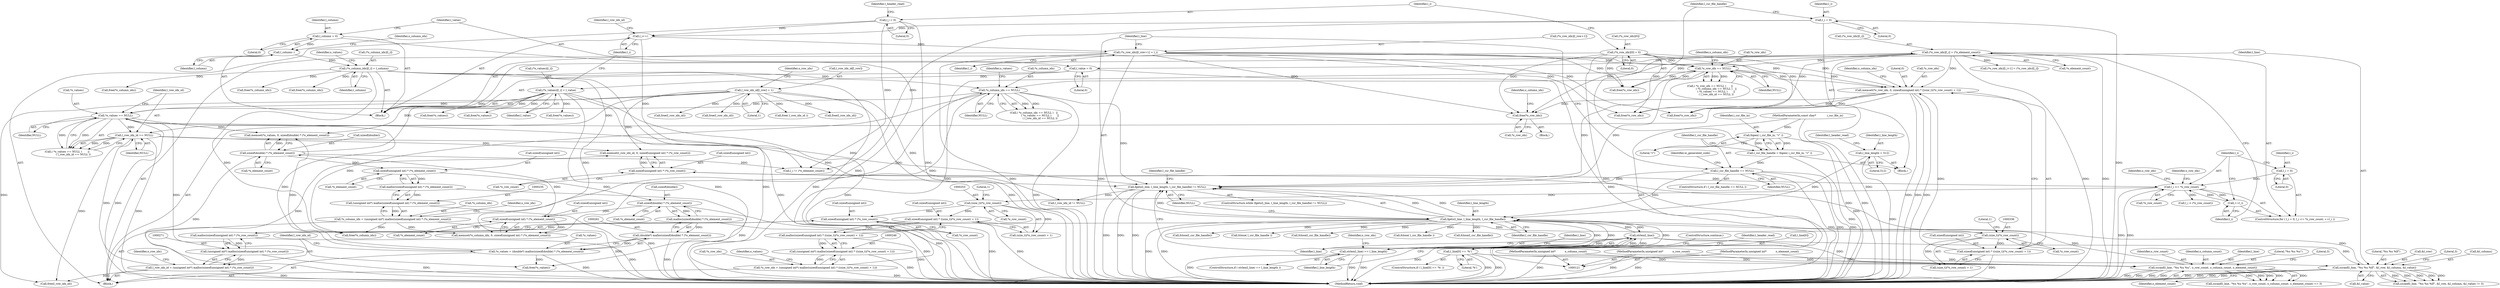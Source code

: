 digraph "0_libxsmm_151481489192e6d1997f8bde52c5c425ea41741d_2@pointer" {
"1000430" [label="(Call,free(*o_row_idx))"];
"1000376" [label="(Call,(*o_row_idx)[l_i] = (*o_element_count))"];
"1000353" [label="(Call,sizeof(double) * (*o_element_count))"];
"1000344" [label="(Call,sizeof(unsigned int) * (*o_element_count))"];
"1000263" [label="(Call,sizeof(double) * (*o_element_count))"];
"1000237" [label="(Call,sizeof(unsigned int) * (*o_element_count))"];
"1000383" [label="(Call,(*o_row_idx)[0] = 0)"];
"1000482" [label="(Call,(*o_row_idx)[l_row+1] = l_i)"];
"1000475" [label="(Call,l_i++)"];
"1000389" [label="(Call,l_i = 0)"];
"1000146" [label="(Call,l_i = 0)"];
"1000327" [label="(Call,memset(*o_row_idx, 0, sizeof(unsigned int) * ((size_t)(*o_row_count) + 1)))"];
"1000280" [label="(Call,*o_row_idx == NULL)"];
"1000242" [label="(Call,*o_row_idx = (unsigned int*) malloc(sizeof(unsigned int) * ((size_t)(*o_row_count) + 1)))"];
"1000245" [label="(Call,(unsigned int*) malloc(sizeof(unsigned int) * ((size_t)(*o_row_count) + 1)))"];
"1000247" [label="(Call,malloc(sizeof(unsigned int) * ((size_t)(*o_row_count) + 1)))"];
"1000248" [label="(Call,sizeof(unsigned int) * ((size_t)(*o_row_count) + 1))"];
"1000252" [label="(Call,(size_t)(*o_row_count))"];
"1000370" [label="(Call,l_i <= *o_row_count)"];
"1000374" [label="(Call,++l_i)"];
"1000367" [label="(Call,l_i = 0)"];
"1000361" [label="(Call,sizeof(unsigned int) * (*o_row_count))"];
"1000335" [label="(Call,(size_t)(*o_row_count))"];
"1000273" [label="(Call,sizeof(unsigned int) * (*o_row_count))"];
"1000164" [label="(Call,fgets(l_line, l_line_length, l_csr_file_handle) != NULL)"];
"1000165" [label="(Call,fgets(l_line, l_line_length, l_csr_file_handle))"];
"1000419" [label="(Call,sscanf(l_line, \"%u %u %lf\", &l_row, &l_column, &l_value))"];
"1000207" [label="(Call,l_line[0] == '%')"];
"1000173" [label="(Call,strlen(l_line))"];
"1000223" [label="(Call,sscanf(l_line, \"%u %u %u\", o_row_count, o_column_count, o_element_count))"];
"1000127" [label="(MethodParameterIn,unsigned int*           o_row_count)"];
"1000128" [label="(MethodParameterIn,unsigned int*           o_column_count)"];
"1000129" [label="(MethodParameterIn,unsigned int*           o_element_count)"];
"1000133" [label="(Call,l_line_length = 512)"];
"1000172" [label="(Call,strlen(l_line) == l_line_length)"];
"1000155" [label="(Call,l_csr_file_handle == NULL)"];
"1000149" [label="(Call,l_csr_file_handle = fopen( i_csr_file_in, \"r\" ))"];
"1000151" [label="(Call,fopen( i_csr_file_in, \"r\" ))"];
"1000123" [label="(MethodParameterIn,const char*             i_csr_file_in)"];
"1000285" [label="(Call,*o_column_idx == NULL)"];
"1000463" [label="(Call,(*o_column_idx)[l_i] = l_column)"];
"1000461" [label="(Call,l_column--)"];
"1000410" [label="(Call,l_column = 0)"];
"1000231" [label="(Call,*o_column_idx = (unsigned int*) malloc(sizeof(unsigned int) * (*o_element_count)))"];
"1000234" [label="(Call,(unsigned int*) malloc(sizeof(unsigned int) * (*o_element_count)))"];
"1000236" [label="(Call,malloc(sizeof(unsigned int) * (*o_element_count)))"];
"1000290" [label="(Call,*o_values == NULL)"];
"1000257" [label="(Call,*o_values = (double*) malloc(sizeof(double) * (*o_element_count)))"];
"1000260" [label="(Call,(double*) malloc(sizeof(double) * (*o_element_count)))"];
"1000262" [label="(Call,malloc(sizeof(double) * (*o_element_count)))"];
"1000469" [label="(Call,(*o_values)[l_i] = l_value)"];
"1000414" [label="(Call,l_value = 0)"];
"1000294" [label="(Call,l_row_idx_id == NULL)"];
"1000268" [label="(Call,l_row_idx_id = (unsigned int*) malloc(sizeof(unsigned int) * (*o_row_count)))"];
"1000270" [label="(Call,(unsigned int*) malloc(sizeof(unsigned int) * (*o_row_count)))"];
"1000272" [label="(Call,malloc(sizeof(unsigned int) * (*o_row_count)))"];
"1000477" [label="(Call,l_row_idx_id[l_row] = 1)"];
"1000331" [label="(Call,sizeof(unsigned int) * ((size_t)(*o_row_count) + 1))"];
"1000561" [label="(MethodReturn,void)"];
"1000249" [label="(Call,sizeof(unsigned int))"];
"1000482" [label="(Call,(*o_row_idx)[l_row+1] = l_i)"];
"1000274" [label="(Call,sizeof(unsigned int))"];
"1000453" [label="(Call,fclose(l_csr_file_handle))"];
"1000391" [label="(Literal,0)"];
"1000477" [label="(Call,l_row_idx_id[l_row] = 1)"];
"1000243" [label="(Call,*o_row_idx)"];
"1000464" [label="(Call,(*o_column_idx)[l_i])"];
"1000340" [label="(Call,memset(*o_column_idx, 0, sizeof(unsigned int) * (*o_element_count)))"];
"1000469" [label="(Call,(*o_values)[l_i] = l_value)"];
"1000288" [label="(Identifier,NULL)"];
"1000298" [label="(Call,free(*o_row_idx))"];
"1000375" [label="(Identifier,l_i)"];
"1000371" [label="(Identifier,l_i)"];
"1000286" [label="(Call,*o_column_idx)"];
"1000180" [label="(Call,free(*o_column_idx))"];
"1000295" [label="(Identifier,l_row_idx_id)"];
"1000475" [label="(Call,l_i++)"];
"1000127" [label="(MethodParameterIn,unsigned int*           o_row_count)"];
"1000526" [label="(Call,l_row_idx_id != NULL)"];
"1000293" [label="(Identifier,NULL)"];
"1000207" [label="(Call,l_line[0] == '%')"];
"1000362" [label="(Call,sizeof(unsigned int))"];
"1000230" [label="(Block,)"];
"1000304" [label="(Call,free(*o_values))"];
"1000376" [label="(Call,(*o_row_idx)[l_i] = (*o_element_count))"];
"1000254" [label="(Call,*o_row_count)"];
"1000490" [label="(Call,fclose( l_csr_file_handle ))"];
"1000345" [label="(Call,sizeof(unsigned int))"];
"1000383" [label="(Call,(*o_row_idx)[0] = 0)"];
"1000485" [label="(Identifier,o_row_idx)"];
"1000128" [label="(MethodParameterIn,unsigned int*           o_column_count)"];
"1000377" [label="(Call,(*o_row_idx)[l_i])"];
"1000470" [label="(Call,(*o_values)[l_i])"];
"1000175" [label="(Identifier,l_line_length)"];
"1000218" [label="(Identifier,l_header_read)"];
"1000415" [label="(Identifier,l_value)"];
"1000134" [label="(Identifier,l_line_length)"];
"1000330" [label="(Literal,0)"];
"1000491" [label="(Identifier,l_csr_file_handle)"];
"1000139" [label="(Identifier,l_header_read)"];
"1000154" [label="(ControlStructure,if ( l_csr_file_handle == NULL ))"];
"1000436" [label="(Call,free(*o_values))"];
"1000153" [label="(Literal,\"r\")"];
"1000290" [label="(Call,*o_values == NULL)"];
"1000285" [label="(Call,*o_column_idx == NULL)"];
"1000361" [label="(Call,sizeof(unsigned int) * (*o_row_count))"];
"1000433" [label="(Call,free(*o_column_idx))"];
"1000226" [label="(Identifier,o_row_count)"];
"1000307" [label="(Call,free(l_row_idx_id))"];
"1000206" [label="(ControlStructure,if ( l_line[0] == '%' ))"];
"1000479" [label="(Identifier,l_row_idx_id)"];
"1000418" [label="(Call,sscanf(l_line, \"%u %u %lf\", &l_row, &l_column, &l_value) != 3)"];
"1000466" [label="(Identifier,o_column_idx)"];
"1000504" [label="(Call,free(*o_values))"];
"1000179" [label="(Identifier,o_row_idx)"];
"1000461" [label="(Call,l_column--)"];
"1000421" [label="(Literal,\"%u %u %lf\")"];
"1000232" [label="(Call,*o_column_idx)"];
"1000435" [label="(Identifier,o_column_idx)"];
"1000478" [label="(Call,l_row_idx_id[l_row])"];
"1000498" [label="(Call,free(*o_row_idx))"];
"1000356" [label="(Call,*o_element_count)"];
"1000266" [label="(Call,*o_element_count)"];
"1000354" [label="(Call,sizeof(double))"];
"1000174" [label="(Identifier,l_line)"];
"1000236" [label="(Call,malloc(sizeof(unsigned int) * (*o_element_count)))"];
"1000256" [label="(Literal,1)"];
"1000422" [label="(Call,&l_row)"];
"1000173" [label="(Call,strlen(l_line))"];
"1000428" [label="(Literal,3)"];
"1000147" [label="(Identifier,l_i)"];
"1000483" [label="(Call,(*o_row_idx)[l_row+1])"];
"1000150" [label="(Identifier,l_csr_file_handle)"];
"1000389" [label="(Call,l_i = 0)"];
"1000370" [label="(Call,l_i <= *o_row_count)"];
"1000227" [label="(Identifier,o_column_count)"];
"1000200" [label="(Call,fclose(l_csr_file_handle))"];
"1000349" [label="(Call,memset(*o_values, 0, sizeof(double) * (*o_element_count)))"];
"1000366" [label="(ControlStructure,for ( l_i = 0; l_i <= *o_row_count; ++l_i ))"];
"1000493" [label="(Call,l_i != (*o_element_count))"];
"1000165" [label="(Call,fgets(l_line, l_line_length, l_csr_file_handle))"];
"1000238" [label="(Call,sizeof(unsigned int))"];
"1000224" [label="(Identifier,l_line)"];
"1000172" [label="(Call,strlen(l_line) == l_line_length)"];
"1000259" [label="(Identifier,o_values)"];
"1000222" [label="(Call,sscanf(l_line, \"%u %u %u\", o_row_count, o_column_count, o_element_count) == 3)"];
"1000353" [label="(Call,sizeof(double) * (*o_element_count))"];
"1000344" [label="(Call,sizeof(unsigned int) * (*o_element_count))"];
"1000231" [label="(Call,*o_column_idx = (unsigned int*) malloc(sizeof(unsigned int) * (*o_element_count)))"];
"1000481" [label="(Literal,1)"];
"1000280" [label="(Call,*o_row_idx == NULL)"];
"1000234" [label="(Call,(unsigned int*) malloc(sizeof(unsigned int) * (*o_element_count)))"];
"1000209" [label="(Identifier,l_line)"];
"1000393" [label="(Identifier,l_header_read)"];
"1000169" [label="(Identifier,NULL)"];
"1000164" [label="(Call,fgets(l_line, l_line_length, l_csr_file_handle) != NULL)"];
"1000160" [label="(Identifier,io_generated_code)"];
"1000430" [label="(Call,free(*o_row_idx))"];
"1000386" [label="(Identifier,o_row_idx)"];
"1000474" [label="(Identifier,l_value)"];
"1000292" [label="(Identifier,o_values)"];
"1000559" [label="(Call,free( l_row_idx_id ))"];
"1000268" [label="(Call,l_row_idx_id = (unsigned int*) malloc(sizeof(unsigned int) * (*o_row_count)))"];
"1000130" [label="(Block,)"];
"1000463" [label="(Call,(*o_column_idx)[l_i] = l_column)"];
"1000439" [label="(Call,free(l_row_idx_id))"];
"1000507" [label="(Call,free(l_row_idx_id))"];
"1000279" [label="(Call,( *o_row_idx == NULL )      ||\n               ( *o_column_idx == NULL )   ||\n               ( *o_values == NULL )       ||\n               ( l_row_idx_id == NULL ))"];
"1000368" [label="(Identifier,l_i)"];
"1000244" [label="(Identifier,o_row_idx)"];
"1000151" [label="(Call,fopen( i_csr_file_in, \"r\" ))"];
"1000332" [label="(Call,sizeof(unsigned int))"];
"1000237" [label="(Call,sizeof(unsigned int) * (*o_element_count))"];
"1000264" [label="(Call,sizeof(double))"];
"1000166" [label="(Identifier,l_line)"];
"1000270" [label="(Call,(unsigned int*) malloc(sizeof(unsigned int) * (*o_row_count)))"];
"1000426" [label="(Call,&l_value)"];
"1000240" [label="(Call,*o_element_count)"];
"1000133" [label="(Call,l_line_length = 512)"];
"1000431" [label="(Call,*o_row_idx)"];
"1000328" [label="(Call,*o_row_idx)"];
"1000379" [label="(Identifier,o_row_idx)"];
"1000276" [label="(Call,*o_row_count)"];
"1000129" [label="(MethodParameterIn,unsigned int*           o_element_count)"];
"1000411" [label="(Identifier,l_column)"];
"1000186" [label="(Call,free(l_row_idx_id))"];
"1000342" [label="(Identifier,o_column_idx)"];
"1000208" [label="(Call,l_line[0])"];
"1000156" [label="(Identifier,l_csr_file_handle)"];
"1000548" [label="(Call,(*o_row_idx)[l_i+1] = (*o_row_idx)[l_i])"];
"1000419" [label="(Call,sscanf(l_line, \"%u %u %lf\", &l_row, &l_column, &l_value))"];
"1000257" [label="(Call,*o_values = (double*) malloc(sizeof(double) * (*o_element_count)))"];
"1000211" [label="(Literal,'%')"];
"1000263" [label="(Call,sizeof(double) * (*o_element_count))"];
"1000272" [label="(Call,malloc(sizeof(unsigned int) * (*o_row_count)))"];
"1000489" [label="(Identifier,l_i)"];
"1000294" [label="(Call,l_row_idx_id == NULL)"];
"1000400" [label="(Call,fclose( l_csr_file_handle ))"];
"1000335" [label="(Call,(size_t)(*o_row_count))"];
"1000183" [label="(Call,free(*o_values))"];
"1000334" [label="(Call,(size_t)(*o_row_count) + 1)"];
"1000364" [label="(Call,*o_row_count)"];
"1000501" [label="(Call,free(*o_column_idx))"];
"1000177" [label="(Call,free(*o_row_idx))"];
"1000252" [label="(Call,(size_t)(*o_row_count))"];
"1000296" [label="(Identifier,NULL)"];
"1000462" [label="(Identifier,l_column)"];
"1000155" [label="(Call,l_csr_file_handle == NULL)"];
"1000171" [label="(ControlStructure,if ( strlen(l_line) == l_line_length ))"];
"1000429" [label="(Block,)"];
"1000248" [label="(Call,sizeof(unsigned int) * ((size_t)(*o_row_count) + 1))"];
"1000146" [label="(Call,l_i = 0)"];
"1000468" [label="(Identifier,l_column)"];
"1000420" [label="(Identifier,l_line)"];
"1000327" [label="(Call,memset(*o_row_idx, 0, sizeof(unsigned int) * ((size_t)(*o_row_count) + 1)))"];
"1000283" [label="(Identifier,NULL)"];
"1000247" [label="(Call,malloc(sizeof(unsigned int) * ((size_t)(*o_row_count) + 1)))"];
"1000476" [label="(Identifier,l_i)"];
"1000410" [label="(Call,l_column = 0)"];
"1000291" [label="(Call,*o_values)"];
"1000163" [label="(ControlStructure,while (fgets(l_line, l_line_length, l_csr_file_handle) != NULL))"];
"1000223" [label="(Call,sscanf(l_line, \"%u %u %u\", o_row_count, o_column_count, o_element_count))"];
"1000242" [label="(Call,*o_row_idx = (unsigned int*) malloc(sizeof(unsigned int) * ((size_t)(*o_row_count) + 1)))"];
"1000347" [label="(Call,*o_element_count)"];
"1000157" [label="(Identifier,NULL)"];
"1000251" [label="(Call,(size_t)(*o_row_count) + 1)"];
"1000167" [label="(Identifier,l_line_length)"];
"1000225" [label="(Literal,\"%u %u %u\")"];
"1000369" [label="(Literal,0)"];
"1000213" [label="(ControlStructure,continue;)"];
"1000284" [label="(Call,( *o_column_idx == NULL )   ||\n               ( *o_values == NULL )       ||\n               ( l_row_idx_id == NULL ))"];
"1000534" [label="(Call,l_i < (*o_row_count))"];
"1000258" [label="(Call,*o_values)"];
"1000135" [label="(Literal,512)"];
"1000123" [label="(MethodParameterIn,const char*             i_csr_file_in)"];
"1000424" [label="(Call,&l_column)"];
"1000260" [label="(Call,(double*) malloc(sizeof(double) * (*o_element_count)))"];
"1000262" [label="(Call,malloc(sizeof(double) * (*o_element_count)))"];
"1000388" [label="(Literal,0)"];
"1000168" [label="(Identifier,l_csr_file_handle)"];
"1000152" [label="(Identifier,i_csr_file_in)"];
"1000281" [label="(Call,*o_row_idx)"];
"1000390" [label="(Identifier,l_i)"];
"1000301" [label="(Call,free(*o_column_idx))"];
"1000367" [label="(Call,l_i = 0)"];
"1000269" [label="(Identifier,l_row_idx_id)"];
"1000282" [label="(Identifier,o_row_idx)"];
"1000287" [label="(Identifier,o_column_idx)"];
"1000149" [label="(Call,l_csr_file_handle = fopen( i_csr_file_in, \"r\" ))"];
"1000339" [label="(Literal,1)"];
"1000228" [label="(Identifier,o_element_count)"];
"1000273" [label="(Call,sizeof(unsigned int) * (*o_row_count))"];
"1000358" [label="(Call,memset(l_row_idx_id, 0, sizeof(unsigned int) * (*o_row_count)))"];
"1000472" [label="(Identifier,o_values)"];
"1000372" [label="(Call,*o_row_count)"];
"1000337" [label="(Call,*o_row_count)"];
"1000289" [label="(Call,( *o_values == NULL )       ||\n               ( l_row_idx_id == NULL ))"];
"1000381" [label="(Call,*o_element_count)"];
"1000404" [label="(Block,)"];
"1000245" [label="(Call,(unsigned int*) malloc(sizeof(unsigned int) * ((size_t)(*o_row_count) + 1)))"];
"1000384" [label="(Call,(*o_row_idx)[0])"];
"1000321" [label="(Call,fclose(l_csr_file_handle))"];
"1000414" [label="(Call,l_value = 0)"];
"1000148" [label="(Literal,0)"];
"1000331" [label="(Call,sizeof(unsigned int) * ((size_t)(*o_row_count) + 1))"];
"1000416" [label="(Literal,0)"];
"1000412" [label="(Literal,0)"];
"1000229" [label="(Literal,3)"];
"1000374" [label="(Call,++l_i)"];
"1000430" -> "1000429"  [label="AST: "];
"1000430" -> "1000431"  [label="CFG: "];
"1000431" -> "1000430"  [label="AST: "];
"1000435" -> "1000430"  [label="CFG: "];
"1000376" -> "1000430"  [label="DDG: "];
"1000383" -> "1000430"  [label="DDG: "];
"1000482" -> "1000430"  [label="DDG: "];
"1000327" -> "1000430"  [label="DDG: "];
"1000376" -> "1000366"  [label="AST: "];
"1000376" -> "1000381"  [label="CFG: "];
"1000377" -> "1000376"  [label="AST: "];
"1000381" -> "1000376"  [label="AST: "];
"1000375" -> "1000376"  [label="CFG: "];
"1000376" -> "1000561"  [label="DDG: "];
"1000376" -> "1000561"  [label="DDG: "];
"1000376" -> "1000177"  [label="DDG: "];
"1000376" -> "1000280"  [label="DDG: "];
"1000376" -> "1000298"  [label="DDG: "];
"1000376" -> "1000327"  [label="DDG: "];
"1000353" -> "1000376"  [label="DDG: "];
"1000376" -> "1000498"  [label="DDG: "];
"1000376" -> "1000548"  [label="DDG: "];
"1000353" -> "1000349"  [label="AST: "];
"1000353" -> "1000356"  [label="CFG: "];
"1000354" -> "1000353"  [label="AST: "];
"1000356" -> "1000353"  [label="AST: "];
"1000349" -> "1000353"  [label="CFG: "];
"1000353" -> "1000561"  [label="DDG: "];
"1000353" -> "1000237"  [label="DDG: "];
"1000353" -> "1000349"  [label="DDG: "];
"1000344" -> "1000353"  [label="DDG: "];
"1000353" -> "1000493"  [label="DDG: "];
"1000344" -> "1000340"  [label="AST: "];
"1000344" -> "1000347"  [label="CFG: "];
"1000345" -> "1000344"  [label="AST: "];
"1000347" -> "1000344"  [label="AST: "];
"1000340" -> "1000344"  [label="CFG: "];
"1000344" -> "1000340"  [label="DDG: "];
"1000263" -> "1000344"  [label="DDG: "];
"1000263" -> "1000262"  [label="AST: "];
"1000263" -> "1000266"  [label="CFG: "];
"1000264" -> "1000263"  [label="AST: "];
"1000266" -> "1000263"  [label="AST: "];
"1000262" -> "1000263"  [label="CFG: "];
"1000263" -> "1000561"  [label="DDG: "];
"1000263" -> "1000262"  [label="DDG: "];
"1000237" -> "1000263"  [label="DDG: "];
"1000237" -> "1000236"  [label="AST: "];
"1000237" -> "1000240"  [label="CFG: "];
"1000238" -> "1000237"  [label="AST: "];
"1000240" -> "1000237"  [label="AST: "];
"1000236" -> "1000237"  [label="CFG: "];
"1000237" -> "1000236"  [label="DDG: "];
"1000383" -> "1000230"  [label="AST: "];
"1000383" -> "1000388"  [label="CFG: "];
"1000384" -> "1000383"  [label="AST: "];
"1000388" -> "1000383"  [label="AST: "];
"1000390" -> "1000383"  [label="CFG: "];
"1000383" -> "1000561"  [label="DDG: "];
"1000383" -> "1000177"  [label="DDG: "];
"1000383" -> "1000280"  [label="DDG: "];
"1000383" -> "1000298"  [label="DDG: "];
"1000383" -> "1000327"  [label="DDG: "];
"1000383" -> "1000498"  [label="DDG: "];
"1000482" -> "1000404"  [label="AST: "];
"1000482" -> "1000489"  [label="CFG: "];
"1000483" -> "1000482"  [label="AST: "];
"1000489" -> "1000482"  [label="AST: "];
"1000166" -> "1000482"  [label="CFG: "];
"1000482" -> "1000561"  [label="DDG: "];
"1000482" -> "1000561"  [label="DDG: "];
"1000482" -> "1000177"  [label="DDG: "];
"1000482" -> "1000280"  [label="DDG: "];
"1000482" -> "1000298"  [label="DDG: "];
"1000482" -> "1000327"  [label="DDG: "];
"1000475" -> "1000482"  [label="DDG: "];
"1000482" -> "1000498"  [label="DDG: "];
"1000475" -> "1000404"  [label="AST: "];
"1000475" -> "1000476"  [label="CFG: "];
"1000476" -> "1000475"  [label="AST: "];
"1000479" -> "1000475"  [label="CFG: "];
"1000389" -> "1000475"  [label="DDG: "];
"1000146" -> "1000475"  [label="DDG: "];
"1000475" -> "1000493"  [label="DDG: "];
"1000389" -> "1000230"  [label="AST: "];
"1000389" -> "1000391"  [label="CFG: "];
"1000390" -> "1000389"  [label="AST: "];
"1000391" -> "1000389"  [label="AST: "];
"1000393" -> "1000389"  [label="CFG: "];
"1000389" -> "1000561"  [label="DDG: "];
"1000389" -> "1000493"  [label="DDG: "];
"1000146" -> "1000130"  [label="AST: "];
"1000146" -> "1000148"  [label="CFG: "];
"1000147" -> "1000146"  [label="AST: "];
"1000148" -> "1000146"  [label="AST: "];
"1000150" -> "1000146"  [label="CFG: "];
"1000146" -> "1000561"  [label="DDG: "];
"1000146" -> "1000493"  [label="DDG: "];
"1000327" -> "1000230"  [label="AST: "];
"1000327" -> "1000331"  [label="CFG: "];
"1000328" -> "1000327"  [label="AST: "];
"1000330" -> "1000327"  [label="AST: "];
"1000331" -> "1000327"  [label="AST: "];
"1000342" -> "1000327"  [label="CFG: "];
"1000327" -> "1000561"  [label="DDG: "];
"1000327" -> "1000561"  [label="DDG: "];
"1000327" -> "1000561"  [label="DDG: "];
"1000327" -> "1000177"  [label="DDG: "];
"1000280" -> "1000327"  [label="DDG: "];
"1000331" -> "1000327"  [label="DDG: "];
"1000327" -> "1000498"  [label="DDG: "];
"1000280" -> "1000279"  [label="AST: "];
"1000280" -> "1000283"  [label="CFG: "];
"1000281" -> "1000280"  [label="AST: "];
"1000283" -> "1000280"  [label="AST: "];
"1000287" -> "1000280"  [label="CFG: "];
"1000279" -> "1000280"  [label="CFG: "];
"1000280" -> "1000561"  [label="DDG: "];
"1000280" -> "1000164"  [label="DDG: "];
"1000280" -> "1000279"  [label="DDG: "];
"1000280" -> "1000279"  [label="DDG: "];
"1000242" -> "1000280"  [label="DDG: "];
"1000164" -> "1000280"  [label="DDG: "];
"1000280" -> "1000285"  [label="DDG: "];
"1000280" -> "1000298"  [label="DDG: "];
"1000242" -> "1000230"  [label="AST: "];
"1000242" -> "1000245"  [label="CFG: "];
"1000243" -> "1000242"  [label="AST: "];
"1000245" -> "1000242"  [label="AST: "];
"1000259" -> "1000242"  [label="CFG: "];
"1000242" -> "1000561"  [label="DDG: "];
"1000245" -> "1000242"  [label="DDG: "];
"1000245" -> "1000247"  [label="CFG: "];
"1000246" -> "1000245"  [label="AST: "];
"1000247" -> "1000245"  [label="AST: "];
"1000245" -> "1000561"  [label="DDG: "];
"1000247" -> "1000245"  [label="DDG: "];
"1000247" -> "1000248"  [label="CFG: "];
"1000248" -> "1000247"  [label="AST: "];
"1000247" -> "1000561"  [label="DDG: "];
"1000248" -> "1000247"  [label="DDG: "];
"1000248" -> "1000251"  [label="CFG: "];
"1000249" -> "1000248"  [label="AST: "];
"1000251" -> "1000248"  [label="AST: "];
"1000248" -> "1000561"  [label="DDG: "];
"1000252" -> "1000248"  [label="DDG: "];
"1000252" -> "1000251"  [label="AST: "];
"1000252" -> "1000254"  [label="CFG: "];
"1000253" -> "1000252"  [label="AST: "];
"1000254" -> "1000252"  [label="AST: "];
"1000256" -> "1000252"  [label="CFG: "];
"1000252" -> "1000251"  [label="DDG: "];
"1000370" -> "1000252"  [label="DDG: "];
"1000252" -> "1000273"  [label="DDG: "];
"1000370" -> "1000366"  [label="AST: "];
"1000370" -> "1000372"  [label="CFG: "];
"1000371" -> "1000370"  [label="AST: "];
"1000372" -> "1000370"  [label="AST: "];
"1000379" -> "1000370"  [label="CFG: "];
"1000386" -> "1000370"  [label="CFG: "];
"1000370" -> "1000561"  [label="DDG: "];
"1000370" -> "1000561"  [label="DDG: "];
"1000374" -> "1000370"  [label="DDG: "];
"1000367" -> "1000370"  [label="DDG: "];
"1000361" -> "1000370"  [label="DDG: "];
"1000370" -> "1000374"  [label="DDG: "];
"1000370" -> "1000534"  [label="DDG: "];
"1000374" -> "1000366"  [label="AST: "];
"1000374" -> "1000375"  [label="CFG: "];
"1000375" -> "1000374"  [label="AST: "];
"1000371" -> "1000374"  [label="CFG: "];
"1000367" -> "1000366"  [label="AST: "];
"1000367" -> "1000369"  [label="CFG: "];
"1000368" -> "1000367"  [label="AST: "];
"1000369" -> "1000367"  [label="AST: "];
"1000371" -> "1000367"  [label="CFG: "];
"1000361" -> "1000358"  [label="AST: "];
"1000361" -> "1000364"  [label="CFG: "];
"1000362" -> "1000361"  [label="AST: "];
"1000364" -> "1000361"  [label="AST: "];
"1000358" -> "1000361"  [label="CFG: "];
"1000361" -> "1000358"  [label="DDG: "];
"1000335" -> "1000361"  [label="DDG: "];
"1000335" -> "1000334"  [label="AST: "];
"1000335" -> "1000337"  [label="CFG: "];
"1000336" -> "1000335"  [label="AST: "];
"1000337" -> "1000335"  [label="AST: "];
"1000339" -> "1000335"  [label="CFG: "];
"1000335" -> "1000331"  [label="DDG: "];
"1000335" -> "1000334"  [label="DDG: "];
"1000273" -> "1000335"  [label="DDG: "];
"1000273" -> "1000272"  [label="AST: "];
"1000273" -> "1000276"  [label="CFG: "];
"1000274" -> "1000273"  [label="AST: "];
"1000276" -> "1000273"  [label="AST: "];
"1000272" -> "1000273"  [label="CFG: "];
"1000273" -> "1000561"  [label="DDG: "];
"1000273" -> "1000272"  [label="DDG: "];
"1000164" -> "1000163"  [label="AST: "];
"1000164" -> "1000169"  [label="CFG: "];
"1000165" -> "1000164"  [label="AST: "];
"1000169" -> "1000164"  [label="AST: "];
"1000174" -> "1000164"  [label="CFG: "];
"1000491" -> "1000164"  [label="CFG: "];
"1000164" -> "1000561"  [label="DDG: "];
"1000164" -> "1000561"  [label="DDG: "];
"1000164" -> "1000561"  [label="DDG: "];
"1000165" -> "1000164"  [label="DDG: "];
"1000165" -> "1000164"  [label="DDG: "];
"1000165" -> "1000164"  [label="DDG: "];
"1000285" -> "1000164"  [label="DDG: "];
"1000290" -> "1000164"  [label="DDG: "];
"1000294" -> "1000164"  [label="DDG: "];
"1000155" -> "1000164"  [label="DDG: "];
"1000164" -> "1000526"  [label="DDG: "];
"1000165" -> "1000168"  [label="CFG: "];
"1000166" -> "1000165"  [label="AST: "];
"1000167" -> "1000165"  [label="AST: "];
"1000168" -> "1000165"  [label="AST: "];
"1000169" -> "1000165"  [label="CFG: "];
"1000165" -> "1000561"  [label="DDG: "];
"1000165" -> "1000561"  [label="DDG: "];
"1000419" -> "1000165"  [label="DDG: "];
"1000207" -> "1000165"  [label="DDG: "];
"1000173" -> "1000165"  [label="DDG: "];
"1000223" -> "1000165"  [label="DDG: "];
"1000133" -> "1000165"  [label="DDG: "];
"1000172" -> "1000165"  [label="DDG: "];
"1000155" -> "1000165"  [label="DDG: "];
"1000165" -> "1000173"  [label="DDG: "];
"1000165" -> "1000172"  [label="DDG: "];
"1000165" -> "1000200"  [label="DDG: "];
"1000165" -> "1000321"  [label="DDG: "];
"1000165" -> "1000400"  [label="DDG: "];
"1000165" -> "1000453"  [label="DDG: "];
"1000165" -> "1000490"  [label="DDG: "];
"1000419" -> "1000418"  [label="AST: "];
"1000419" -> "1000426"  [label="CFG: "];
"1000420" -> "1000419"  [label="AST: "];
"1000421" -> "1000419"  [label="AST: "];
"1000422" -> "1000419"  [label="AST: "];
"1000424" -> "1000419"  [label="AST: "];
"1000426" -> "1000419"  [label="AST: "];
"1000428" -> "1000419"  [label="CFG: "];
"1000419" -> "1000561"  [label="DDG: "];
"1000419" -> "1000561"  [label="DDG: "];
"1000419" -> "1000561"  [label="DDG: "];
"1000419" -> "1000561"  [label="DDG: "];
"1000419" -> "1000418"  [label="DDG: "];
"1000419" -> "1000418"  [label="DDG: "];
"1000419" -> "1000418"  [label="DDG: "];
"1000419" -> "1000418"  [label="DDG: "];
"1000419" -> "1000418"  [label="DDG: "];
"1000207" -> "1000419"  [label="DDG: "];
"1000173" -> "1000419"  [label="DDG: "];
"1000207" -> "1000206"  [label="AST: "];
"1000207" -> "1000211"  [label="CFG: "];
"1000208" -> "1000207"  [label="AST: "];
"1000211" -> "1000207"  [label="AST: "];
"1000213" -> "1000207"  [label="CFG: "];
"1000218" -> "1000207"  [label="CFG: "];
"1000207" -> "1000561"  [label="DDG: "];
"1000207" -> "1000561"  [label="DDG: "];
"1000207" -> "1000173"  [label="DDG: "];
"1000173" -> "1000207"  [label="DDG: "];
"1000207" -> "1000223"  [label="DDG: "];
"1000173" -> "1000172"  [label="AST: "];
"1000173" -> "1000174"  [label="CFG: "];
"1000174" -> "1000173"  [label="AST: "];
"1000175" -> "1000173"  [label="CFG: "];
"1000173" -> "1000561"  [label="DDG: "];
"1000173" -> "1000172"  [label="DDG: "];
"1000173" -> "1000223"  [label="DDG: "];
"1000223" -> "1000222"  [label="AST: "];
"1000223" -> "1000228"  [label="CFG: "];
"1000224" -> "1000223"  [label="AST: "];
"1000225" -> "1000223"  [label="AST: "];
"1000226" -> "1000223"  [label="AST: "];
"1000227" -> "1000223"  [label="AST: "];
"1000228" -> "1000223"  [label="AST: "];
"1000229" -> "1000223"  [label="CFG: "];
"1000223" -> "1000561"  [label="DDG: "];
"1000223" -> "1000561"  [label="DDG: "];
"1000223" -> "1000561"  [label="DDG: "];
"1000223" -> "1000561"  [label="DDG: "];
"1000223" -> "1000222"  [label="DDG: "];
"1000223" -> "1000222"  [label="DDG: "];
"1000223" -> "1000222"  [label="DDG: "];
"1000223" -> "1000222"  [label="DDG: "];
"1000223" -> "1000222"  [label="DDG: "];
"1000127" -> "1000223"  [label="DDG: "];
"1000128" -> "1000223"  [label="DDG: "];
"1000129" -> "1000223"  [label="DDG: "];
"1000127" -> "1000121"  [label="AST: "];
"1000127" -> "1000561"  [label="DDG: "];
"1000128" -> "1000121"  [label="AST: "];
"1000128" -> "1000561"  [label="DDG: "];
"1000129" -> "1000121"  [label="AST: "];
"1000129" -> "1000561"  [label="DDG: "];
"1000133" -> "1000130"  [label="AST: "];
"1000133" -> "1000135"  [label="CFG: "];
"1000134" -> "1000133"  [label="AST: "];
"1000135" -> "1000133"  [label="AST: "];
"1000139" -> "1000133"  [label="CFG: "];
"1000133" -> "1000561"  [label="DDG: "];
"1000172" -> "1000171"  [label="AST: "];
"1000172" -> "1000175"  [label="CFG: "];
"1000175" -> "1000172"  [label="AST: "];
"1000179" -> "1000172"  [label="CFG: "];
"1000209" -> "1000172"  [label="CFG: "];
"1000172" -> "1000561"  [label="DDG: "];
"1000172" -> "1000561"  [label="DDG: "];
"1000172" -> "1000561"  [label="DDG: "];
"1000155" -> "1000154"  [label="AST: "];
"1000155" -> "1000157"  [label="CFG: "];
"1000156" -> "1000155"  [label="AST: "];
"1000157" -> "1000155"  [label="AST: "];
"1000160" -> "1000155"  [label="CFG: "];
"1000166" -> "1000155"  [label="CFG: "];
"1000155" -> "1000561"  [label="DDG: "];
"1000155" -> "1000561"  [label="DDG: "];
"1000155" -> "1000561"  [label="DDG: "];
"1000149" -> "1000155"  [label="DDG: "];
"1000149" -> "1000130"  [label="AST: "];
"1000149" -> "1000151"  [label="CFG: "];
"1000150" -> "1000149"  [label="AST: "];
"1000151" -> "1000149"  [label="AST: "];
"1000156" -> "1000149"  [label="CFG: "];
"1000149" -> "1000561"  [label="DDG: "];
"1000151" -> "1000149"  [label="DDG: "];
"1000151" -> "1000149"  [label="DDG: "];
"1000151" -> "1000153"  [label="CFG: "];
"1000152" -> "1000151"  [label="AST: "];
"1000153" -> "1000151"  [label="AST: "];
"1000151" -> "1000561"  [label="DDG: "];
"1000123" -> "1000151"  [label="DDG: "];
"1000123" -> "1000121"  [label="AST: "];
"1000123" -> "1000561"  [label="DDG: "];
"1000285" -> "1000284"  [label="AST: "];
"1000285" -> "1000288"  [label="CFG: "];
"1000286" -> "1000285"  [label="AST: "];
"1000288" -> "1000285"  [label="AST: "];
"1000292" -> "1000285"  [label="CFG: "];
"1000284" -> "1000285"  [label="CFG: "];
"1000285" -> "1000561"  [label="DDG: "];
"1000285" -> "1000284"  [label="DDG: "];
"1000285" -> "1000284"  [label="DDG: "];
"1000463" -> "1000285"  [label="DDG: "];
"1000231" -> "1000285"  [label="DDG: "];
"1000285" -> "1000290"  [label="DDG: "];
"1000285" -> "1000301"  [label="DDG: "];
"1000285" -> "1000340"  [label="DDG: "];
"1000463" -> "1000404"  [label="AST: "];
"1000463" -> "1000468"  [label="CFG: "];
"1000464" -> "1000463"  [label="AST: "];
"1000468" -> "1000463"  [label="AST: "];
"1000472" -> "1000463"  [label="CFG: "];
"1000463" -> "1000561"  [label="DDG: "];
"1000463" -> "1000561"  [label="DDG: "];
"1000463" -> "1000180"  [label="DDG: "];
"1000463" -> "1000301"  [label="DDG: "];
"1000463" -> "1000340"  [label="DDG: "];
"1000463" -> "1000433"  [label="DDG: "];
"1000461" -> "1000463"  [label="DDG: "];
"1000463" -> "1000501"  [label="DDG: "];
"1000461" -> "1000404"  [label="AST: "];
"1000461" -> "1000462"  [label="CFG: "];
"1000462" -> "1000461"  [label="AST: "];
"1000466" -> "1000461"  [label="CFG: "];
"1000410" -> "1000461"  [label="DDG: "];
"1000410" -> "1000404"  [label="AST: "];
"1000410" -> "1000412"  [label="CFG: "];
"1000411" -> "1000410"  [label="AST: "];
"1000412" -> "1000410"  [label="AST: "];
"1000415" -> "1000410"  [label="CFG: "];
"1000410" -> "1000561"  [label="DDG: "];
"1000231" -> "1000230"  [label="AST: "];
"1000231" -> "1000234"  [label="CFG: "];
"1000232" -> "1000231"  [label="AST: "];
"1000234" -> "1000231"  [label="AST: "];
"1000244" -> "1000231"  [label="CFG: "];
"1000231" -> "1000561"  [label="DDG: "];
"1000234" -> "1000231"  [label="DDG: "];
"1000231" -> "1000301"  [label="DDG: "];
"1000231" -> "1000340"  [label="DDG: "];
"1000234" -> "1000236"  [label="CFG: "];
"1000235" -> "1000234"  [label="AST: "];
"1000236" -> "1000234"  [label="AST: "];
"1000234" -> "1000561"  [label="DDG: "];
"1000236" -> "1000234"  [label="DDG: "];
"1000236" -> "1000561"  [label="DDG: "];
"1000290" -> "1000289"  [label="AST: "];
"1000290" -> "1000293"  [label="CFG: "];
"1000291" -> "1000290"  [label="AST: "];
"1000293" -> "1000290"  [label="AST: "];
"1000295" -> "1000290"  [label="CFG: "];
"1000289" -> "1000290"  [label="CFG: "];
"1000290" -> "1000561"  [label="DDG: "];
"1000290" -> "1000289"  [label="DDG: "];
"1000290" -> "1000289"  [label="DDG: "];
"1000257" -> "1000290"  [label="DDG: "];
"1000469" -> "1000290"  [label="DDG: "];
"1000290" -> "1000294"  [label="DDG: "];
"1000290" -> "1000304"  [label="DDG: "];
"1000290" -> "1000349"  [label="DDG: "];
"1000257" -> "1000230"  [label="AST: "];
"1000257" -> "1000260"  [label="CFG: "];
"1000258" -> "1000257"  [label="AST: "];
"1000260" -> "1000257"  [label="AST: "];
"1000269" -> "1000257"  [label="CFG: "];
"1000257" -> "1000561"  [label="DDG: "];
"1000260" -> "1000257"  [label="DDG: "];
"1000257" -> "1000304"  [label="DDG: "];
"1000257" -> "1000349"  [label="DDG: "];
"1000260" -> "1000262"  [label="CFG: "];
"1000261" -> "1000260"  [label="AST: "];
"1000262" -> "1000260"  [label="AST: "];
"1000260" -> "1000561"  [label="DDG: "];
"1000262" -> "1000260"  [label="DDG: "];
"1000262" -> "1000561"  [label="DDG: "];
"1000469" -> "1000404"  [label="AST: "];
"1000469" -> "1000474"  [label="CFG: "];
"1000470" -> "1000469"  [label="AST: "];
"1000474" -> "1000469"  [label="AST: "];
"1000476" -> "1000469"  [label="CFG: "];
"1000469" -> "1000561"  [label="DDG: "];
"1000469" -> "1000561"  [label="DDG: "];
"1000469" -> "1000183"  [label="DDG: "];
"1000469" -> "1000304"  [label="DDG: "];
"1000469" -> "1000349"  [label="DDG: "];
"1000469" -> "1000436"  [label="DDG: "];
"1000414" -> "1000469"  [label="DDG: "];
"1000469" -> "1000504"  [label="DDG: "];
"1000414" -> "1000404"  [label="AST: "];
"1000414" -> "1000416"  [label="CFG: "];
"1000415" -> "1000414"  [label="AST: "];
"1000416" -> "1000414"  [label="AST: "];
"1000420" -> "1000414"  [label="CFG: "];
"1000414" -> "1000561"  [label="DDG: "];
"1000294" -> "1000289"  [label="AST: "];
"1000294" -> "1000296"  [label="CFG: "];
"1000295" -> "1000294"  [label="AST: "];
"1000296" -> "1000294"  [label="AST: "];
"1000289" -> "1000294"  [label="CFG: "];
"1000294" -> "1000561"  [label="DDG: "];
"1000294" -> "1000289"  [label="DDG: "];
"1000294" -> "1000289"  [label="DDG: "];
"1000268" -> "1000294"  [label="DDG: "];
"1000477" -> "1000294"  [label="DDG: "];
"1000294" -> "1000307"  [label="DDG: "];
"1000294" -> "1000358"  [label="DDG: "];
"1000268" -> "1000230"  [label="AST: "];
"1000268" -> "1000270"  [label="CFG: "];
"1000269" -> "1000268"  [label="AST: "];
"1000270" -> "1000268"  [label="AST: "];
"1000282" -> "1000268"  [label="CFG: "];
"1000268" -> "1000561"  [label="DDG: "];
"1000270" -> "1000268"  [label="DDG: "];
"1000268" -> "1000307"  [label="DDG: "];
"1000268" -> "1000358"  [label="DDG: "];
"1000270" -> "1000272"  [label="CFG: "];
"1000271" -> "1000270"  [label="AST: "];
"1000272" -> "1000270"  [label="AST: "];
"1000270" -> "1000561"  [label="DDG: "];
"1000272" -> "1000270"  [label="DDG: "];
"1000272" -> "1000561"  [label="DDG: "];
"1000477" -> "1000404"  [label="AST: "];
"1000477" -> "1000481"  [label="CFG: "];
"1000478" -> "1000477"  [label="AST: "];
"1000481" -> "1000477"  [label="AST: "];
"1000485" -> "1000477"  [label="CFG: "];
"1000477" -> "1000561"  [label="DDG: "];
"1000477" -> "1000186"  [label="DDG: "];
"1000477" -> "1000307"  [label="DDG: "];
"1000477" -> "1000358"  [label="DDG: "];
"1000477" -> "1000439"  [label="DDG: "];
"1000477" -> "1000507"  [label="DDG: "];
"1000477" -> "1000526"  [label="DDG: "];
"1000477" -> "1000559"  [label="DDG: "];
"1000331" -> "1000334"  [label="CFG: "];
"1000332" -> "1000331"  [label="AST: "];
"1000334" -> "1000331"  [label="AST: "];
"1000331" -> "1000561"  [label="DDG: "];
}
